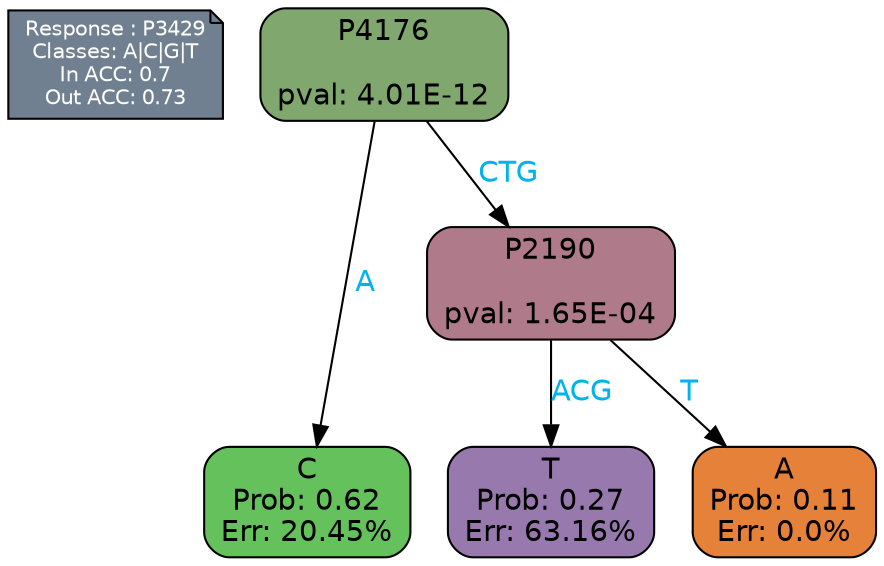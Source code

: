 digraph Tree {
node [shape=box, style="filled, rounded", color="black", fontname=helvetica] ;
graph [ranksep=equally, splines=polylines, bgcolor=transparent, dpi=600] ;
edge [fontname=helvetica] ;
LEGEND [label="Response : P3429
Classes: A|C|G|T
In ACC: 0.7
Out ACC: 0.73
",shape=note,align=left,style=filled,fillcolor="slategray",fontcolor="white",fontsize=10];1 [label="P4176

pval: 4.01E-12", fillcolor="#80a76e"] ;
2 [label="C
Prob: 0.62
Err: 20.45%", fillcolor="#64c15c"] ;
3 [label="P2190

pval: 1.65E-04", fillcolor="#af7b8b"] ;
4 [label="T
Prob: 0.27
Err: 63.16%", fillcolor="#9879ae"] ;
5 [label="A
Prob: 0.11
Err: 0.0%", fillcolor="#e58139"] ;
1 -> 2 [label="A",fontcolor=deepskyblue2] ;
1 -> 3 [label="CTG",fontcolor=deepskyblue2] ;
3 -> 4 [label="ACG",fontcolor=deepskyblue2] ;
3 -> 5 [label="T",fontcolor=deepskyblue2] ;
{rank = same; 2;4;5;}{rank = same; LEGEND;1;}}
